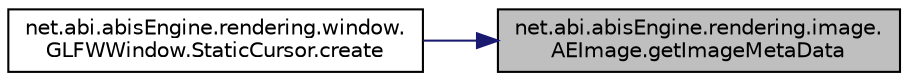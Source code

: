 digraph "net.abi.abisEngine.rendering.image.AEImage.getImageMetaData"
{
 // LATEX_PDF_SIZE
  edge [fontname="Helvetica",fontsize="10",labelfontname="Helvetica",labelfontsize="10"];
  node [fontname="Helvetica",fontsize="10",shape=record];
  rankdir="RL";
  Node1 [label="net.abi.abisEngine.rendering.image.\lAEImage.getImageMetaData",height=0.2,width=0.4,color="black", fillcolor="grey75", style="filled", fontcolor="black",tooltip=" "];
  Node1 -> Node2 [dir="back",color="midnightblue",fontsize="10",style="solid",fontname="Helvetica"];
  Node2 [label="net.abi.abisEngine.rendering.window.\lGLFWWindow.StaticCursor.create",height=0.2,width=0.4,color="black", fillcolor="white", style="filled",URL="$d6/d8c/classnet_1_1abi_1_1abis_engine_1_1rendering_1_1window_1_1_g_l_f_w_window_1_1_static_cursor.html#a5b80578edd3d51c4fa749c165779a677",tooltip=" "];
}
